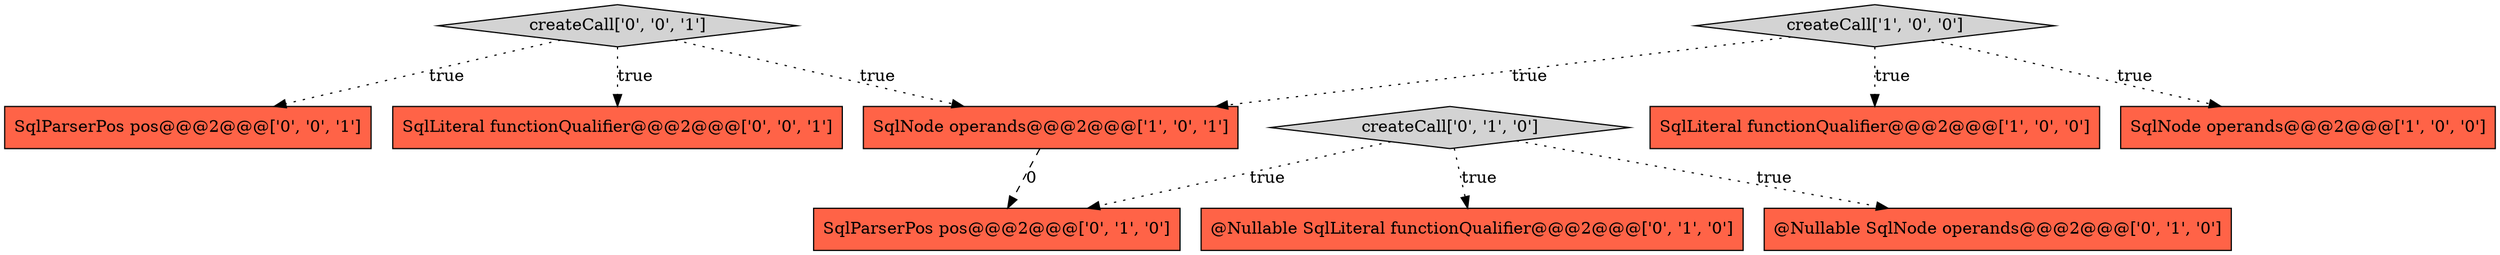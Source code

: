 digraph {
4 [style = filled, label = "@Nullable SqlNode operands@@@2@@@['0', '1', '0']", fillcolor = tomato, shape = box image = "AAA0AAABBB2BBB"];
7 [style = filled, label = "createCall['0', '1', '0']", fillcolor = lightgray, shape = diamond image = "AAA0AAABBB2BBB"];
0 [style = filled, label = "SqlLiteral functionQualifier@@@2@@@['1', '0', '0']", fillcolor = tomato, shape = box image = "AAA0AAABBB1BBB"];
6 [style = filled, label = "SqlParserPos pos@@@2@@@['0', '1', '0']", fillcolor = tomato, shape = box image = "AAA1AAABBB2BBB"];
5 [style = filled, label = "@Nullable SqlLiteral functionQualifier@@@2@@@['0', '1', '0']", fillcolor = tomato, shape = box image = "AAA0AAABBB2BBB"];
8 [style = filled, label = "createCall['0', '0', '1']", fillcolor = lightgray, shape = diamond image = "AAA0AAABBB3BBB"];
10 [style = filled, label = "SqlParserPos pos@@@2@@@['0', '0', '1']", fillcolor = tomato, shape = box image = "AAA0AAABBB3BBB"];
9 [style = filled, label = "SqlLiteral functionQualifier@@@2@@@['0', '0', '1']", fillcolor = tomato, shape = box image = "AAA0AAABBB3BBB"];
2 [style = filled, label = "createCall['1', '0', '0']", fillcolor = lightgray, shape = diamond image = "AAA0AAABBB1BBB"];
1 [style = filled, label = "SqlNode operands@@@2@@@['1', '0', '0']", fillcolor = tomato, shape = box image = "AAA0AAABBB1BBB"];
3 [style = filled, label = "SqlNode operands@@@2@@@['1', '0', '1']", fillcolor = tomato, shape = box image = "AAA0AAABBB1BBB"];
2->3 [style = dotted, label="true"];
7->6 [style = dotted, label="true"];
3->6 [style = dashed, label="0"];
2->0 [style = dotted, label="true"];
8->9 [style = dotted, label="true"];
8->10 [style = dotted, label="true"];
2->1 [style = dotted, label="true"];
8->3 [style = dotted, label="true"];
7->4 [style = dotted, label="true"];
7->5 [style = dotted, label="true"];
}
